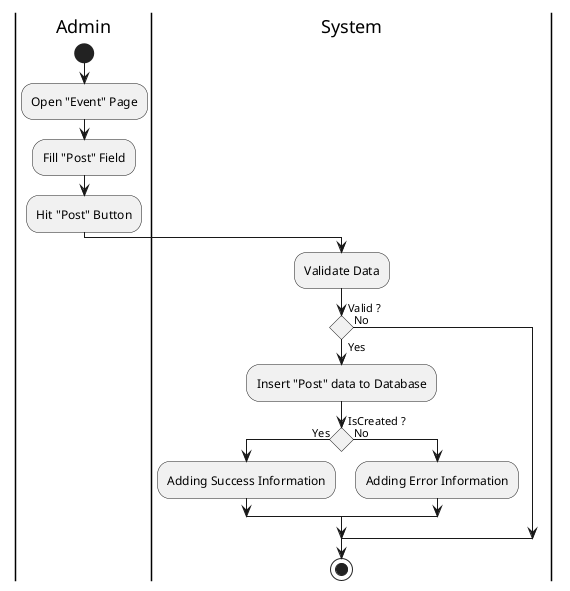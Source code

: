 @startuml PostComment_Member

skinparam ConditionEndStyle hline
skinparam conditionStyle diamond
skinparam Monochrome true
skinparam Shadowing false

|Admin|
start
:Open "Event" Page;

|Admin|
:Fill "Post" Field;
:Hit "Post" Button;

|System|
:Validate Data;

if (Valid ?) then (Yes)
    :Insert "Post" data to Database;
    if (IsCreated ?) then (Yes)
        :Adding Success Information;
    else (No)
        :Adding Error Information;
    endif
else (No)
endif
stop

@enduml
